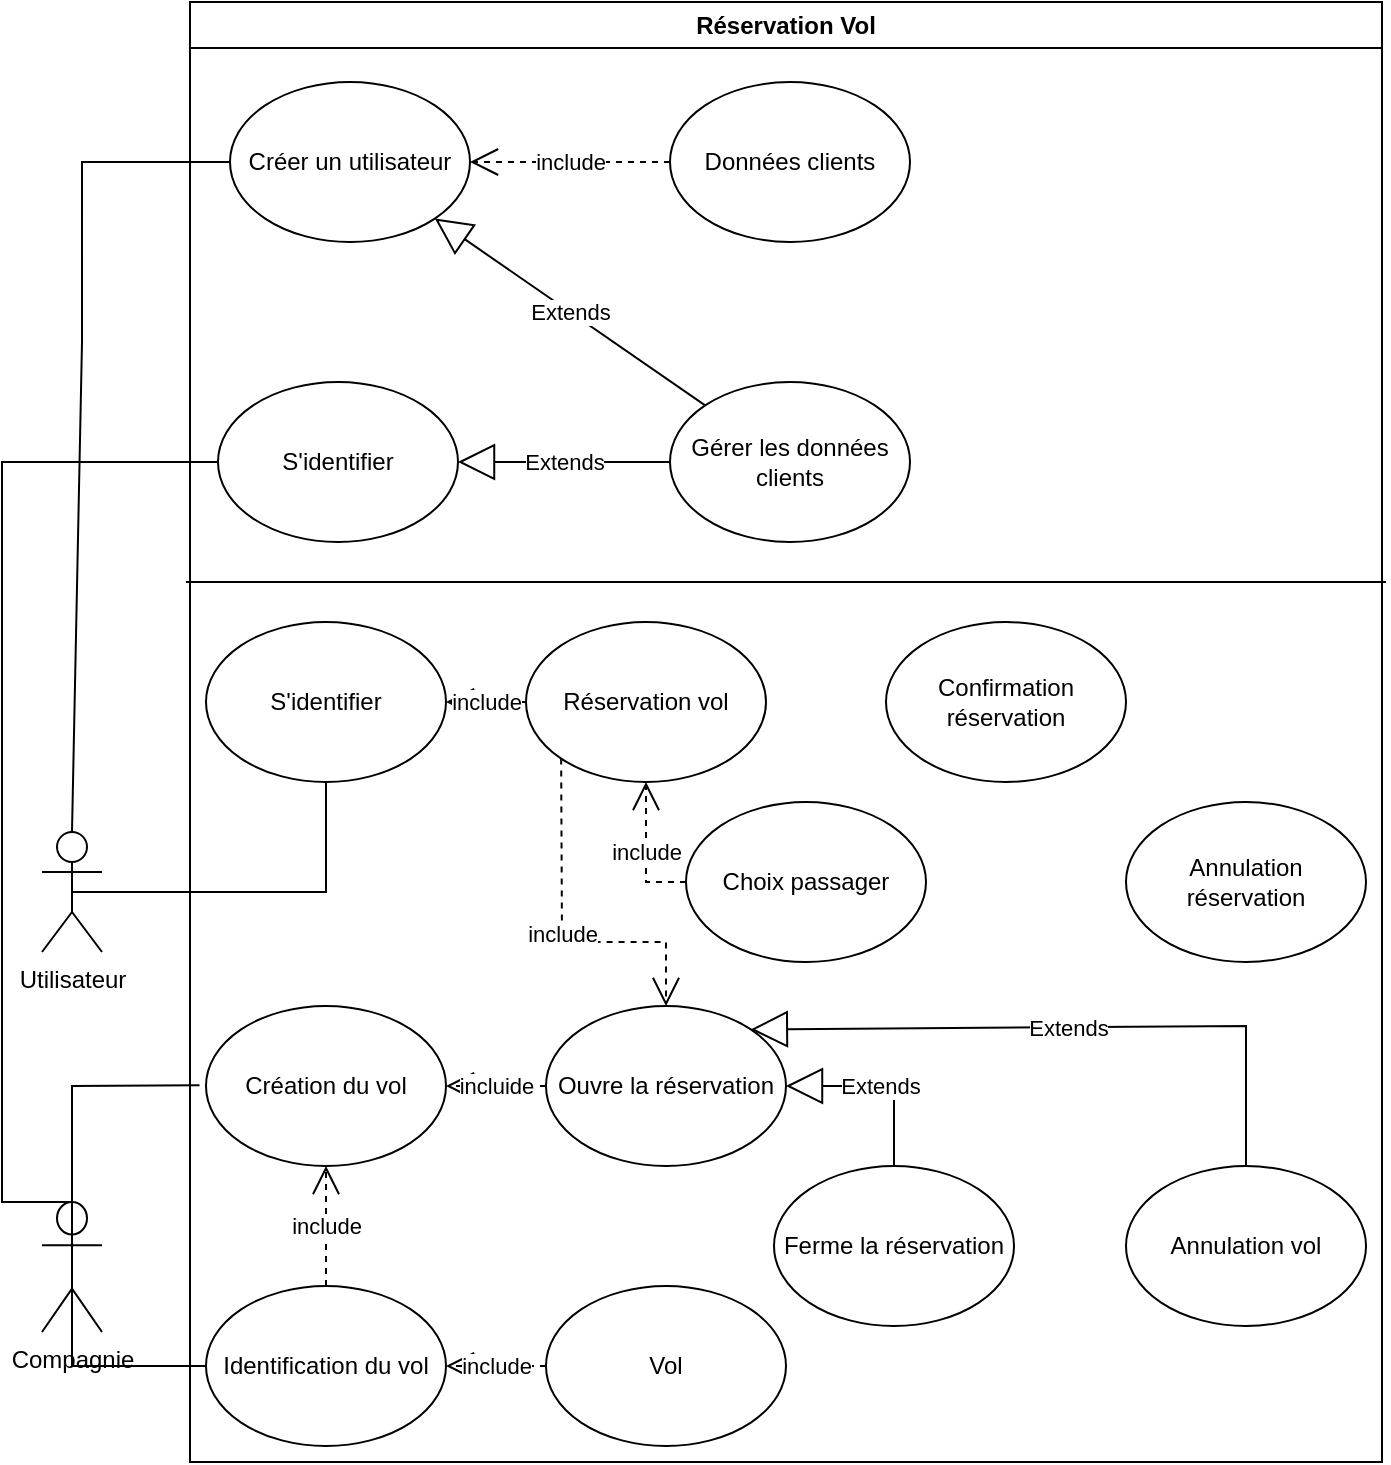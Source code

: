<mxfile version="22.1.16" type="device">
  <diagram name="Page-1" id="edFX1pW7LbjZiqkLn0fU">
    <mxGraphModel dx="1050" dy="717" grid="1" gridSize="10" guides="1" tooltips="1" connect="1" arrows="1" fold="1" page="1" pageScale="1" pageWidth="827" pageHeight="1169" math="0" shadow="0">
      <root>
        <mxCell id="0" />
        <mxCell id="1" parent="0" />
        <mxCell id="zkoh095dpT4NfTJxIsFo-1" value="Réservation Vol" style="swimlane;whiteSpace=wrap;html=1;" vertex="1" parent="1">
          <mxGeometry x="114" y="40" width="596" height="730" as="geometry" />
        </mxCell>
        <mxCell id="zkoh095dpT4NfTJxIsFo-4" value="Réservation vol" style="ellipse;whiteSpace=wrap;html=1;" vertex="1" parent="zkoh095dpT4NfTJxIsFo-1">
          <mxGeometry x="168" y="310" width="120" height="80" as="geometry" />
        </mxCell>
        <mxCell id="zkoh095dpT4NfTJxIsFo-5" value="Annulation vol" style="ellipse;whiteSpace=wrap;html=1;" vertex="1" parent="zkoh095dpT4NfTJxIsFo-1">
          <mxGeometry x="468" y="582" width="120" height="80" as="geometry" />
        </mxCell>
        <mxCell id="zkoh095dpT4NfTJxIsFo-6" value="Ouvre la réservation" style="ellipse;whiteSpace=wrap;html=1;" vertex="1" parent="zkoh095dpT4NfTJxIsFo-1">
          <mxGeometry x="178" y="502" width="120" height="80" as="geometry" />
        </mxCell>
        <mxCell id="zkoh095dpT4NfTJxIsFo-7" value="Ferme la réservation" style="ellipse;whiteSpace=wrap;html=1;" vertex="1" parent="zkoh095dpT4NfTJxIsFo-1">
          <mxGeometry x="292" y="582" width="120" height="80" as="geometry" />
        </mxCell>
        <mxCell id="zkoh095dpT4NfTJxIsFo-8" value="Confirmation réservation" style="ellipse;whiteSpace=wrap;html=1;" vertex="1" parent="zkoh095dpT4NfTJxIsFo-1">
          <mxGeometry x="348" y="310" width="120" height="80" as="geometry" />
        </mxCell>
        <mxCell id="zkoh095dpT4NfTJxIsFo-9" value="Annulation réservation" style="ellipse;whiteSpace=wrap;html=1;" vertex="1" parent="zkoh095dpT4NfTJxIsFo-1">
          <mxGeometry x="468" y="400" width="120" height="80" as="geometry" />
        </mxCell>
        <mxCell id="zkoh095dpT4NfTJxIsFo-14" value="Identification du vol" style="ellipse;whiteSpace=wrap;html=1;" vertex="1" parent="zkoh095dpT4NfTJxIsFo-1">
          <mxGeometry x="8" y="642" width="120" height="80" as="geometry" />
        </mxCell>
        <mxCell id="zkoh095dpT4NfTJxIsFo-15" value="Création du vol" style="ellipse;whiteSpace=wrap;html=1;" vertex="1" parent="zkoh095dpT4NfTJxIsFo-1">
          <mxGeometry x="8" y="502" width="120" height="80" as="geometry" />
        </mxCell>
        <mxCell id="zkoh095dpT4NfTJxIsFo-18" value="Vol" style="ellipse;whiteSpace=wrap;html=1;" vertex="1" parent="zkoh095dpT4NfTJxIsFo-1">
          <mxGeometry x="178" y="642" width="120" height="80" as="geometry" />
        </mxCell>
        <mxCell id="zkoh095dpT4NfTJxIsFo-22" value="Choix passager" style="ellipse;whiteSpace=wrap;html=1;" vertex="1" parent="zkoh095dpT4NfTJxIsFo-1">
          <mxGeometry x="248" y="400" width="120" height="80" as="geometry" />
        </mxCell>
        <mxCell id="zkoh095dpT4NfTJxIsFo-23" value="S&#39;identifier" style="ellipse;whiteSpace=wrap;html=1;" vertex="1" parent="zkoh095dpT4NfTJxIsFo-1">
          <mxGeometry x="8" y="310" width="120" height="80" as="geometry" />
        </mxCell>
        <mxCell id="zkoh095dpT4NfTJxIsFo-24" value="include" style="endArrow=open;endSize=12;dashed=1;html=1;rounded=0;entryX=1;entryY=0.5;entryDx=0;entryDy=0;exitX=0;exitY=0.5;exitDx=0;exitDy=0;" edge="1" parent="zkoh095dpT4NfTJxIsFo-1" source="zkoh095dpT4NfTJxIsFo-4" target="zkoh095dpT4NfTJxIsFo-23">
          <mxGeometry width="160" relative="1" as="geometry">
            <mxPoint x="168" y="510" as="sourcePoint" />
            <mxPoint x="328" y="510" as="targetPoint" />
          </mxGeometry>
        </mxCell>
        <mxCell id="zkoh095dpT4NfTJxIsFo-25" value="include" style="endArrow=open;endSize=12;dashed=1;html=1;rounded=0;entryX=0.5;entryY=1;entryDx=0;entryDy=0;exitX=0;exitY=0.5;exitDx=0;exitDy=0;" edge="1" parent="zkoh095dpT4NfTJxIsFo-1" source="zkoh095dpT4NfTJxIsFo-22" target="zkoh095dpT4NfTJxIsFo-4">
          <mxGeometry width="160" relative="1" as="geometry">
            <mxPoint x="168" y="510" as="sourcePoint" />
            <mxPoint x="328" y="510" as="targetPoint" />
            <Array as="points">
              <mxPoint x="228" y="440" />
            </Array>
          </mxGeometry>
        </mxCell>
        <mxCell id="zkoh095dpT4NfTJxIsFo-26" value="include" style="endArrow=open;endSize=12;dashed=1;html=1;rounded=0;exitX=0;exitY=1;exitDx=0;exitDy=0;entryX=0.5;entryY=0;entryDx=0;entryDy=0;" edge="1" parent="zkoh095dpT4NfTJxIsFo-1" source="zkoh095dpT4NfTJxIsFo-4" target="zkoh095dpT4NfTJxIsFo-6">
          <mxGeometry width="160" relative="1" as="geometry">
            <mxPoint x="168" y="510" as="sourcePoint" />
            <mxPoint x="198" y="490" as="targetPoint" />
            <Array as="points">
              <mxPoint x="186" y="470" />
              <mxPoint x="238" y="470" />
            </Array>
          </mxGeometry>
        </mxCell>
        <mxCell id="zkoh095dpT4NfTJxIsFo-27" value="include" style="endArrow=open;endSize=12;dashed=1;html=1;rounded=0;exitX=0.5;exitY=0;exitDx=0;exitDy=0;entryX=0.5;entryY=1;entryDx=0;entryDy=0;" edge="1" parent="zkoh095dpT4NfTJxIsFo-1" source="zkoh095dpT4NfTJxIsFo-14" target="zkoh095dpT4NfTJxIsFo-15">
          <mxGeometry width="160" relative="1" as="geometry">
            <mxPoint x="168" y="512" as="sourcePoint" />
            <mxPoint x="328" y="512" as="targetPoint" />
          </mxGeometry>
        </mxCell>
        <mxCell id="zkoh095dpT4NfTJxIsFo-29" value="Extends" style="endArrow=block;endSize=16;endFill=0;html=1;rounded=0;exitX=0.5;exitY=0;exitDx=0;exitDy=0;entryX=1;entryY=0.5;entryDx=0;entryDy=0;" edge="1" parent="zkoh095dpT4NfTJxIsFo-1" source="zkoh095dpT4NfTJxIsFo-7" target="zkoh095dpT4NfTJxIsFo-6">
          <mxGeometry width="160" relative="1" as="geometry">
            <mxPoint x="168" y="512" as="sourcePoint" />
            <mxPoint x="328" y="512" as="targetPoint" />
            <Array as="points">
              <mxPoint x="352" y="542" />
            </Array>
          </mxGeometry>
        </mxCell>
        <mxCell id="zkoh095dpT4NfTJxIsFo-30" value="Extends" style="endArrow=block;endSize=16;endFill=0;html=1;rounded=0;exitX=0.5;exitY=0;exitDx=0;exitDy=0;entryX=1;entryY=0;entryDx=0;entryDy=0;" edge="1" parent="zkoh095dpT4NfTJxIsFo-1" target="zkoh095dpT4NfTJxIsFo-6">
          <mxGeometry width="160" relative="1" as="geometry">
            <mxPoint x="528.0" y="582" as="sourcePoint" />
            <mxPoint x="328" y="512" as="targetPoint" />
            <Array as="points">
              <mxPoint x="528" y="512" />
            </Array>
          </mxGeometry>
        </mxCell>
        <mxCell id="zkoh095dpT4NfTJxIsFo-31" value="include" style="endArrow=open;endSize=12;dashed=1;html=1;rounded=0;exitX=0;exitY=0.5;exitDx=0;exitDy=0;entryX=1;entryY=0.5;entryDx=0;entryDy=0;" edge="1" parent="zkoh095dpT4NfTJxIsFo-1" source="zkoh095dpT4NfTJxIsFo-18" target="zkoh095dpT4NfTJxIsFo-14">
          <mxGeometry width="160" relative="1" as="geometry">
            <mxPoint x="168" y="512" as="sourcePoint" />
            <mxPoint x="328" y="512" as="targetPoint" />
          </mxGeometry>
        </mxCell>
        <mxCell id="zkoh095dpT4NfTJxIsFo-34" value="Créer un utilisateur" style="ellipse;whiteSpace=wrap;html=1;" vertex="1" parent="zkoh095dpT4NfTJxIsFo-1">
          <mxGeometry x="20" y="40" width="120" height="80" as="geometry" />
        </mxCell>
        <mxCell id="zkoh095dpT4NfTJxIsFo-35" value="" style="endArrow=none;html=1;rounded=0;" edge="1" parent="zkoh095dpT4NfTJxIsFo-1">
          <mxGeometry width="50" height="50" relative="1" as="geometry">
            <mxPoint x="-2" y="290" as="sourcePoint" />
            <mxPoint x="598" y="290" as="targetPoint" />
          </mxGeometry>
        </mxCell>
        <mxCell id="zkoh095dpT4NfTJxIsFo-36" value="S&#39;identifier" style="ellipse;whiteSpace=wrap;html=1;" vertex="1" parent="zkoh095dpT4NfTJxIsFo-1">
          <mxGeometry x="14" y="190" width="120" height="80" as="geometry" />
        </mxCell>
        <mxCell id="zkoh095dpT4NfTJxIsFo-37" value="Données clients" style="ellipse;whiteSpace=wrap;html=1;" vertex="1" parent="zkoh095dpT4NfTJxIsFo-1">
          <mxGeometry x="240" y="40" width="120" height="80" as="geometry" />
        </mxCell>
        <mxCell id="zkoh095dpT4NfTJxIsFo-42" value="Gérer les données clients" style="ellipse;whiteSpace=wrap;html=1;" vertex="1" parent="zkoh095dpT4NfTJxIsFo-1">
          <mxGeometry x="240" y="190" width="120" height="80" as="geometry" />
        </mxCell>
        <mxCell id="zkoh095dpT4NfTJxIsFo-50" value="include" style="endArrow=open;endSize=12;dashed=1;html=1;rounded=0;entryX=1;entryY=0.5;entryDx=0;entryDy=0;exitX=0;exitY=0.5;exitDx=0;exitDy=0;" edge="1" parent="zkoh095dpT4NfTJxIsFo-1" source="zkoh095dpT4NfTJxIsFo-37" target="zkoh095dpT4NfTJxIsFo-34">
          <mxGeometry width="160" relative="1" as="geometry">
            <mxPoint x="190" y="350" as="sourcePoint" />
            <mxPoint x="350" y="350" as="targetPoint" />
          </mxGeometry>
        </mxCell>
        <mxCell id="zkoh095dpT4NfTJxIsFo-51" value="Extends" style="endArrow=block;endSize=16;endFill=0;html=1;rounded=0;entryX=1;entryY=1;entryDx=0;entryDy=0;exitX=0;exitY=0;exitDx=0;exitDy=0;" edge="1" parent="zkoh095dpT4NfTJxIsFo-1" source="zkoh095dpT4NfTJxIsFo-42" target="zkoh095dpT4NfTJxIsFo-34">
          <mxGeometry width="160" relative="1" as="geometry">
            <mxPoint x="190" y="350" as="sourcePoint" />
            <mxPoint x="350" y="350" as="targetPoint" />
          </mxGeometry>
        </mxCell>
        <mxCell id="zkoh095dpT4NfTJxIsFo-52" value="Extends" style="endArrow=block;endSize=16;endFill=0;html=1;rounded=0;entryX=1;entryY=0.5;entryDx=0;entryDy=0;exitX=0;exitY=0.5;exitDx=0;exitDy=0;" edge="1" parent="zkoh095dpT4NfTJxIsFo-1" source="zkoh095dpT4NfTJxIsFo-42" target="zkoh095dpT4NfTJxIsFo-36">
          <mxGeometry width="160" relative="1" as="geometry">
            <mxPoint x="190" y="350" as="sourcePoint" />
            <mxPoint x="350" y="350" as="targetPoint" />
          </mxGeometry>
        </mxCell>
        <mxCell id="zkoh095dpT4NfTJxIsFo-53" value="incluide" style="endArrow=open;endSize=12;dashed=1;html=1;rounded=0;entryX=1;entryY=0.5;entryDx=0;entryDy=0;exitX=0;exitY=0.5;exitDx=0;exitDy=0;" edge="1" parent="zkoh095dpT4NfTJxIsFo-1" source="zkoh095dpT4NfTJxIsFo-6" target="zkoh095dpT4NfTJxIsFo-15">
          <mxGeometry width="160" relative="1" as="geometry">
            <mxPoint x="196" y="330" as="sourcePoint" />
            <mxPoint x="356" y="330" as="targetPoint" />
          </mxGeometry>
        </mxCell>
        <mxCell id="zkoh095dpT4NfTJxIsFo-2" value="Utilisateur" style="shape=umlActor;verticalLabelPosition=bottom;verticalAlign=top;html=1;outlineConnect=0;" vertex="1" parent="1">
          <mxGeometry x="40" y="455" width="30" height="60" as="geometry" />
        </mxCell>
        <mxCell id="zkoh095dpT4NfTJxIsFo-3" value="Compagnie" style="shape=umlActor;verticalLabelPosition=bottom;verticalAlign=top;html=1;outlineConnect=0;" vertex="1" parent="1">
          <mxGeometry x="40" y="640" width="30" height="65" as="geometry" />
        </mxCell>
        <mxCell id="zkoh095dpT4NfTJxIsFo-16" value="" style="endArrow=none;html=1;rounded=0;exitX=0.5;exitY=0.5;exitDx=0;exitDy=0;exitPerimeter=0;" edge="1" parent="1" source="zkoh095dpT4NfTJxIsFo-2" target="zkoh095dpT4NfTJxIsFo-23">
          <mxGeometry width="50" height="50" relative="1" as="geometry">
            <mxPoint x="340" y="665" as="sourcePoint" />
            <mxPoint x="90" y="485" as="targetPoint" />
            <Array as="points">
              <mxPoint x="182" y="485" />
            </Array>
          </mxGeometry>
        </mxCell>
        <mxCell id="zkoh095dpT4NfTJxIsFo-19" value="" style="endArrow=none;html=1;rounded=0;exitX=0.5;exitY=0.5;exitDx=0;exitDy=0;exitPerimeter=0;entryX=-0.027;entryY=0.496;entryDx=0;entryDy=0;entryPerimeter=0;" edge="1" parent="1" source="zkoh095dpT4NfTJxIsFo-3" target="zkoh095dpT4NfTJxIsFo-15">
          <mxGeometry width="50" height="50" relative="1" as="geometry">
            <mxPoint x="340" y="725" as="sourcePoint" />
            <mxPoint x="390" y="675" as="targetPoint" />
            <Array as="points">
              <mxPoint x="55" y="582" />
            </Array>
          </mxGeometry>
        </mxCell>
        <mxCell id="zkoh095dpT4NfTJxIsFo-21" value="" style="endArrow=none;html=1;rounded=0;exitX=0.5;exitY=0.5;exitDx=0;exitDy=0;exitPerimeter=0;entryX=0;entryY=0.5;entryDx=0;entryDy=0;" edge="1" parent="1" source="zkoh095dpT4NfTJxIsFo-3" target="zkoh095dpT4NfTJxIsFo-14">
          <mxGeometry width="50" height="50" relative="1" as="geometry">
            <mxPoint x="340" y="725" as="sourcePoint" />
            <mxPoint x="390" y="675" as="targetPoint" />
            <Array as="points">
              <mxPoint x="55" y="722" />
              <mxPoint x="80" y="722" />
            </Array>
          </mxGeometry>
        </mxCell>
        <mxCell id="zkoh095dpT4NfTJxIsFo-44" value="" style="endArrow=none;html=1;rounded=0;exitX=0.5;exitY=0;exitDx=0;exitDy=0;exitPerimeter=0;entryX=0;entryY=0.5;entryDx=0;entryDy=0;" edge="1" parent="1" source="zkoh095dpT4NfTJxIsFo-2" target="zkoh095dpT4NfTJxIsFo-34">
          <mxGeometry width="50" height="50" relative="1" as="geometry">
            <mxPoint x="400" y="320" as="sourcePoint" />
            <mxPoint x="450" y="270" as="targetPoint" />
            <Array as="points">
              <mxPoint x="60" y="210" />
              <mxPoint x="60" y="120" />
            </Array>
          </mxGeometry>
        </mxCell>
        <mxCell id="zkoh095dpT4NfTJxIsFo-49" value="" style="endArrow=none;html=1;rounded=0;entryX=0;entryY=0.5;entryDx=0;entryDy=0;exitX=0.5;exitY=0;exitDx=0;exitDy=0;exitPerimeter=0;" edge="1" parent="1" source="zkoh095dpT4NfTJxIsFo-3" target="zkoh095dpT4NfTJxIsFo-36">
          <mxGeometry width="50" height="50" relative="1" as="geometry">
            <mxPoint x="370" y="500" as="sourcePoint" />
            <mxPoint x="420" y="450" as="targetPoint" />
            <Array as="points">
              <mxPoint x="20" y="640" />
              <mxPoint x="20" y="360" />
              <mxPoint x="20" y="270" />
            </Array>
          </mxGeometry>
        </mxCell>
      </root>
    </mxGraphModel>
  </diagram>
</mxfile>
